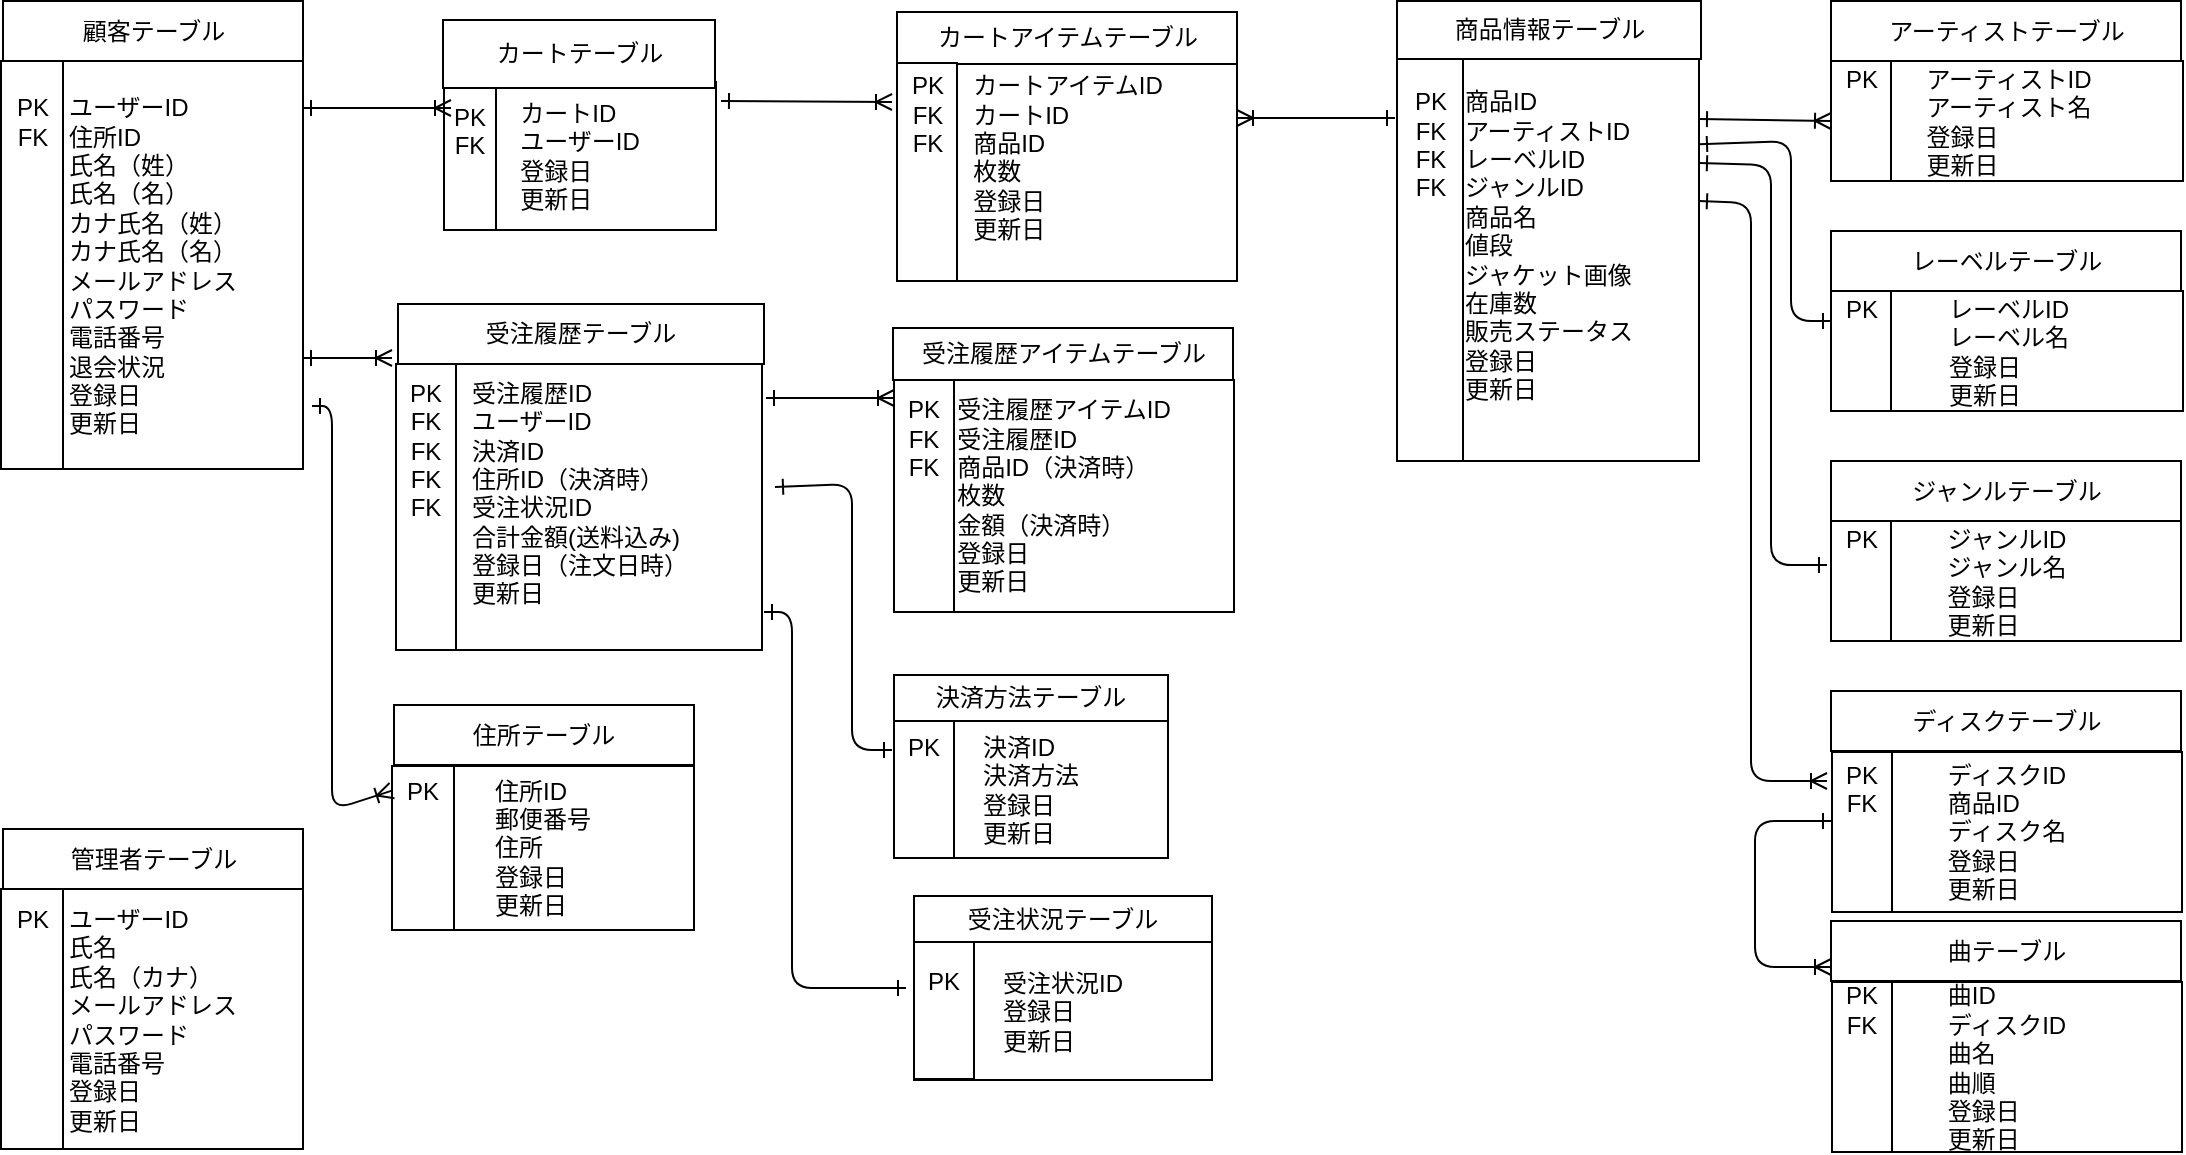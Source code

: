 <mxfile version="10.8.9" type="device"><diagram id="9HzOV99sbGpK2QkFCzHM" name="Page-1"><mxGraphModel dx="918" dy="567" grid="1" gridSize="10" guides="1" tooltips="1" connect="1" arrows="1" fold="1" page="1" pageScale="1" pageWidth="1169" pageHeight="1654" math="0" shadow="0"><root><mxCell id="0"/><mxCell id="1" parent="0"/><mxCell id="zAHjtWlZQyIeR0759i_x-7" value="&lt;span&gt;顧客テーブル&lt;/span&gt;" style="rounded=0;whiteSpace=wrap;html=1;" parent="1" vertex="1"><mxGeometry x="5.5" y="65.5" width="150" height="30" as="geometry"/></mxCell><mxCell id="zAHjtWlZQyIeR0759i_x-16" value="&lt;div style=&quot;text-align: left&quot;&gt;&lt;span&gt;カートID&lt;/span&gt;&lt;/div&gt;&lt;div style=&quot;text-align: left&quot;&gt;&lt;span&gt;ユーザーID&lt;/span&gt;&lt;/div&gt;&lt;div style=&quot;text-align: left&quot;&gt;&lt;span&gt;登録日&lt;/span&gt;&lt;/div&gt;&lt;div style=&quot;text-align: left&quot;&gt;&lt;span&gt;更新日&lt;/span&gt;&lt;/div&gt;" style="rounded=0;whiteSpace=wrap;html=1;" parent="1" vertex="1"><mxGeometry x="226" y="106" width="136" height="74" as="geometry"/></mxCell><mxCell id="zAHjtWlZQyIeR0759i_x-17" value="カートテーブル" style="rounded=0;whiteSpace=wrap;html=1;" parent="1" vertex="1"><mxGeometry x="225.5" y="75" width="136" height="34" as="geometry"/></mxCell><mxCell id="zAHjtWlZQyIeR0759i_x-18" value="&lt;div style=&quot;text-align: left&quot;&gt;受注履歴ID&lt;span&gt;&lt;br&gt;&lt;/span&gt;&lt;/div&gt;&lt;div style=&quot;text-align: left&quot;&gt;&lt;span&gt;ユーザーID&lt;/span&gt;&lt;/div&gt;&lt;div style=&quot;text-align: left&quot;&gt;決済ID&lt;span&gt;&lt;br&gt;&lt;/span&gt;&lt;/div&gt;&lt;span&gt;&lt;div style=&quot;text-align: left&quot;&gt;&lt;span&gt;住所ID&lt;/span&gt;&lt;span&gt;（決済時）&lt;/span&gt;&lt;/div&gt;&lt;div style=&quot;text-align: left&quot;&gt;受注状況ID&lt;span&gt;&lt;br&gt;&lt;/span&gt;&lt;/div&gt;&lt;/span&gt;&lt;span&gt;&lt;div style=&quot;text-align: left&quot;&gt;&lt;span&gt;合計金額(送料込み)&lt;/span&gt;&lt;/div&gt;&lt;div style=&quot;text-align: left&quot;&gt;&lt;span&gt;登録日（注文日時&lt;/span&gt;&lt;span&gt;）&lt;/span&gt;&lt;/div&gt;&lt;div style=&quot;text-align: left&quot;&gt;&lt;span&gt;更新日&lt;/span&gt;&lt;/div&gt;&lt;div style=&quot;text-align: left&quot;&gt;&lt;br&gt;&lt;/div&gt;&lt;/span&gt;" style="rounded=0;whiteSpace=wrap;html=1;" parent="1" vertex="1"><mxGeometry x="203" y="247" width="182" height="143" as="geometry"/></mxCell><mxCell id="zAHjtWlZQyIeR0759i_x-19" value="受注履歴テーブル" style="rounded=0;whiteSpace=wrap;html=1;" parent="1" vertex="1"><mxGeometry x="203" y="217" width="183" height="30" as="geometry"/></mxCell><mxCell id="zAHjtWlZQyIeR0759i_x-20" value="&lt;div style=&quot;text-align: left&quot;&gt;&lt;span&gt;カートアイテムID&lt;/span&gt;&lt;/div&gt;&lt;div style=&quot;text-align: left&quot;&gt;&lt;span&gt;カートID&lt;/span&gt;&lt;br&gt;&lt;/div&gt;&lt;div style=&quot;text-align: left&quot;&gt;&lt;span&gt;商品ID&lt;/span&gt;&lt;/div&gt;&lt;div style=&quot;text-align: left&quot;&gt;&lt;span&gt;枚数&lt;/span&gt;&lt;/div&gt;&lt;div style=&quot;text-align: left&quot;&gt;&lt;span&gt;登録日&lt;/span&gt;&lt;/div&gt;&lt;div style=&quot;text-align: left&quot;&gt;&lt;span&gt;更新日&lt;/span&gt;&lt;/div&gt;&lt;div style=&quot;text-align: left&quot;&gt;&lt;span&gt;&lt;br&gt;&lt;/span&gt;&lt;/div&gt;" style="rounded=0;whiteSpace=wrap;html=1;" parent="1" vertex="1"><mxGeometry x="452.5" y="96.5" width="170" height="109" as="geometry"/></mxCell><mxCell id="zAHjtWlZQyIeR0759i_x-21" value="カートアイテムテーブル" style="rounded=0;whiteSpace=wrap;html=1;" parent="1" vertex="1"><mxGeometry x="452.5" y="71" width="170" height="26" as="geometry"/></mxCell><mxCell id="zAHjtWlZQyIeR0759i_x-36" value="" style="edgeStyle=entityRelationEdgeStyle;fontSize=12;html=1;endArrow=ERoneToMany;startArrow=ERone;startFill=0;" parent="1" edge="1"><mxGeometry width="100" height="100" relative="1" as="geometry"><mxPoint x="155.5" y="244" as="sourcePoint"/><mxPoint x="200" y="244" as="targetPoint"/></mxGeometry></mxCell><mxCell id="cESh58u5dS3Z2Cdzatrf-12" value="&lt;div style=&quot;text-align: left&quot;&gt;&lt;span&gt;ユーザーID&lt;/span&gt;&lt;/div&gt;&lt;div style=&quot;text-align: left&quot;&gt;住所ID&lt;span&gt;&lt;br&gt;&lt;/span&gt;&lt;/div&gt;&lt;div style=&quot;text-align: left&quot;&gt;&lt;span&gt;氏名（姓）&lt;/span&gt;&lt;/div&gt;&lt;div style=&quot;text-align: left&quot;&gt;&lt;span&gt;氏名（名）&lt;/span&gt;&lt;/div&gt;&lt;div style=&quot;text-align: left&quot;&gt;&lt;span&gt;カナ氏名（姓）&lt;/span&gt;&lt;/div&gt;&lt;div style=&quot;text-align: left&quot;&gt;カナ氏名（名）&lt;/div&gt;&lt;div style=&quot;text-align: left&quot;&gt;&lt;span&gt;メールアドレス&lt;/span&gt;&lt;/div&gt;&lt;div style=&quot;text-align: left&quot;&gt;&lt;span&gt;パスワード&lt;/span&gt;&lt;/div&gt;&lt;div style=&quot;text-align: left&quot;&gt;&lt;span&gt;電話番号&lt;/span&gt;&lt;/div&gt;&lt;div style=&quot;text-align: left&quot;&gt;退会状況&lt;span&gt;&lt;br&gt;&lt;/span&gt;&lt;/div&gt;&lt;div style=&quot;text-align: left&quot;&gt;&lt;span&gt;登録日&lt;/span&gt;&lt;/div&gt;&lt;div style=&quot;text-align: left&quot;&gt;&lt;span&gt;更新日&lt;/span&gt;&lt;/div&gt;" style="rounded=0;whiteSpace=wrap;html=1;" parent="1" vertex="1"><mxGeometry x="4.5" y="95.5" width="151" height="204" as="geometry"/></mxCell><mxCell id="cESh58u5dS3Z2Cdzatrf-13" value="PK&lt;br&gt;FK&lt;br&gt;&lt;br&gt;&lt;br&gt;&lt;br&gt;&lt;br&gt;&lt;br&gt;&lt;br&gt;&lt;br&gt;&lt;br&gt;&lt;br&gt;&lt;br&gt;" style="rounded=0;whiteSpace=wrap;html=1;" parent="1" vertex="1"><mxGeometry x="4.5" y="95.5" width="31" height="204" as="geometry"/></mxCell><mxCell id="cESh58u5dS3Z2Cdzatrf-15" value="PK&lt;br&gt;FK&lt;br&gt;&lt;br&gt;&lt;br&gt;" style="rounded=0;whiteSpace=wrap;html=1;" parent="1" vertex="1"><mxGeometry x="226" y="109" width="26" height="71" as="geometry"/></mxCell><mxCell id="cESh58u5dS3Z2Cdzatrf-19" value="PK&lt;br&gt;FK&lt;br&gt;FK&lt;br&gt;&lt;br&gt;&lt;br&gt;&lt;br&gt;&lt;br&gt;" style="rounded=0;whiteSpace=wrap;html=1;" parent="1" vertex="1"><mxGeometry x="452.5" y="96.5" width="30" height="109" as="geometry"/></mxCell><mxCell id="cESh58u5dS3Z2Cdzatrf-21" value="&lt;span&gt;商品情報テーブル&lt;/span&gt;" style="rounded=0;whiteSpace=wrap;html=1;" parent="1" vertex="1"><mxGeometry x="702.5" y="65.5" width="152" height="29" as="geometry"/></mxCell><mxCell id="cESh58u5dS3Z2Cdzatrf-22" value="&lt;div style=&quot;text-align: left&quot;&gt;商品ID&lt;/div&gt;&lt;div style=&quot;text-align: left&quot;&gt;&lt;span&gt;アーティストID&lt;/span&gt;&lt;br&gt;&lt;/div&gt;&lt;div style=&quot;text-align: left&quot;&gt;レーベルID&lt;/div&gt;&lt;div style=&quot;text-align: left&quot;&gt;ジャンルID&lt;/div&gt;&lt;div style=&quot;text-align: left&quot;&gt;商品名&lt;/div&gt;&lt;div style=&quot;text-align: left&quot;&gt;値段&lt;br&gt;&lt;/div&gt;&lt;div style=&quot;text-align: left&quot;&gt;ジャケット画像&lt;br&gt;&lt;/div&gt;&lt;div style=&quot;text-align: left&quot;&gt;在庫数&lt;/div&gt;&lt;div style=&quot;text-align: left&quot;&gt;販売ステータス&lt;/div&gt;&lt;div style=&quot;text-align: left&quot;&gt;登録日&lt;/div&gt;&lt;div style=&quot;text-align: left&quot;&gt;更新日&lt;/div&gt;&lt;div style=&quot;text-align: left&quot;&gt;&lt;br&gt;&lt;/div&gt;" style="rounded=0;whiteSpace=wrap;html=1;" parent="1" vertex="1"><mxGeometry x="702.5" y="94.5" width="151" height="201" as="geometry"/></mxCell><mxCell id="cESh58u5dS3Z2Cdzatrf-23" value="PK&lt;br&gt;FK&lt;br&gt;FK&lt;br&gt;FK&lt;br&gt;&lt;br&gt;&lt;br&gt;&lt;br&gt;&lt;br&gt;&lt;br&gt;&lt;br&gt;&lt;br&gt;&lt;br&gt;" style="rounded=0;whiteSpace=wrap;html=1;" parent="1" vertex="1"><mxGeometry x="702.5" y="94.5" width="33" height="201" as="geometry"/></mxCell><mxCell id="cESh58u5dS3Z2Cdzatrf-24" value="" style="endArrow=ERoneToMany;html=1;endFill=0;startArrow=ERone;startFill=0;" parent="1" edge="1"><mxGeometry width="50" height="50" relative="1" as="geometry"><mxPoint x="364.5" y="115.5" as="sourcePoint"/><mxPoint x="450" y="116" as="targetPoint"/><Array as="points"/></mxGeometry></mxCell><mxCell id="cESh58u5dS3Z2Cdzatrf-25" value="" style="endArrow=ERoneToMany;html=1;endFill=0;startArrow=ERone;startFill=0;" parent="1" edge="1"><mxGeometry width="50" height="50" relative="1" as="geometry"><mxPoint x="155.5" y="119" as="sourcePoint"/><mxPoint x="229.5" y="119" as="targetPoint"/><Array as="points"/></mxGeometry></mxCell><mxCell id="cESh58u5dS3Z2Cdzatrf-26" value="" style="endArrow=ERoneToMany;html=1;endFill=0;startArrow=ERone;startFill=0;" parent="1" edge="1"><mxGeometry width="50" height="50" relative="1" as="geometry"><mxPoint x="701.5" y="124" as="sourcePoint"/><mxPoint x="622.5" y="124" as="targetPoint"/><Array as="points"/></mxGeometry></mxCell><mxCell id="1i3gr1VFad1npUH-NVP_-1" value="&lt;span&gt;管理者テーブル&lt;/span&gt;" style="rounded=0;whiteSpace=wrap;html=1;" parent="1" vertex="1"><mxGeometry x="5.5" y="479.5" width="150" height="30" as="geometry"/></mxCell><mxCell id="1i3gr1VFad1npUH-NVP_-2" value="&lt;div style=&quot;text-align: left&quot;&gt;&lt;span&gt;ユーザーID&lt;/span&gt;&lt;/div&gt;&lt;div style=&quot;text-align: left&quot;&gt;&lt;span&gt;氏名&lt;/span&gt;&lt;/div&gt;&lt;div style=&quot;text-align: left&quot;&gt;&lt;span&gt;氏名（カナ）&lt;/span&gt;&lt;/div&gt;&lt;div style=&quot;text-align: left&quot;&gt;&lt;span&gt;メールアドレス&lt;/span&gt;&lt;/div&gt;&lt;div style=&quot;text-align: left&quot;&gt;&lt;span&gt;パスワード&lt;/span&gt;&lt;/div&gt;&lt;div style=&quot;text-align: left&quot;&gt;&lt;span&gt;電話番号&lt;/span&gt;&lt;/div&gt;&lt;div style=&quot;text-align: left&quot;&gt;&lt;span&gt;登録日&lt;/span&gt;&lt;/div&gt;&lt;div style=&quot;text-align: left&quot;&gt;&lt;span&gt;更新日&lt;/span&gt;&lt;/div&gt;" style="rounded=0;whiteSpace=wrap;html=1;" parent="1" vertex="1"><mxGeometry x="4.5" y="509.5" width="151" height="130" as="geometry"/></mxCell><mxCell id="1i3gr1VFad1npUH-NVP_-3" value="PK&lt;br&gt;&lt;br&gt;&lt;br&gt;&lt;br&gt;&lt;br&gt;&lt;br&gt;&lt;br&gt;&lt;br&gt;" style="rounded=0;whiteSpace=wrap;html=1;" parent="1" vertex="1"><mxGeometry x="4.5" y="509.5" width="31" height="130" as="geometry"/></mxCell><mxCell id="1i3gr1VFad1npUH-NVP_-5" value="PK&lt;br&gt;FK&lt;br&gt;FK&lt;br&gt;FK&lt;br&gt;FK&lt;br&gt;&lt;br&gt;&lt;br&gt;&lt;br&gt;&lt;br&gt;" style="rounded=0;whiteSpace=wrap;html=1;" parent="1" vertex="1"><mxGeometry x="202" y="247" width="30" height="143" as="geometry"/></mxCell><mxCell id="1i3gr1VFad1npUH-NVP_-6" value="&lt;div style=&quot;text-align: left&quot;&gt;&lt;span&gt;アーティストID&lt;/span&gt;&lt;/div&gt;&lt;span&gt;&lt;div style=&quot;text-align: left&quot;&gt;アーティスト名&lt;/div&gt;&lt;div style=&quot;text-align: left&quot;&gt;登録日&lt;/div&gt;&lt;div style=&quot;text-align: left&quot;&gt;更新日&lt;/div&gt;&lt;/span&gt;" style="rounded=0;whiteSpace=wrap;html=1;" parent="1" vertex="1"><mxGeometry x="920.5" y="95.5" width="175" height="60" as="geometry"/></mxCell><mxCell id="1i3gr1VFad1npUH-NVP_-7" value="アーティストテーブル" style="rounded=0;whiteSpace=wrap;html=1;" parent="1" vertex="1"><mxGeometry x="919.5" y="65.5" width="175" height="30" as="geometry"/></mxCell><mxCell id="1i3gr1VFad1npUH-NVP_-8" value="&lt;br&gt;PK&lt;br&gt;&lt;br&gt;&lt;br&gt;&lt;br&gt;&lt;br&gt;" style="rounded=0;whiteSpace=wrap;html=1;" parent="1" vertex="1"><mxGeometry x="919.5" y="95.5" width="30" height="60" as="geometry"/></mxCell><mxCell id="1i3gr1VFad1npUH-NVP_-9" value="&lt;div style=&quot;text-align: left&quot;&gt;&lt;span&gt;レーベルID&lt;/span&gt;&lt;/div&gt;&lt;span&gt;&lt;div style=&quot;text-align: left&quot;&gt;レーベル名&lt;/div&gt;&lt;div style=&quot;text-align: left&quot;&gt;登録日&lt;/div&gt;&lt;div style=&quot;text-align: left&quot;&gt;更新日&lt;/div&gt;&lt;/span&gt;" style="rounded=0;whiteSpace=wrap;html=1;" parent="1" vertex="1"><mxGeometry x="920.5" y="210.5" width="175" height="60" as="geometry"/></mxCell><mxCell id="1i3gr1VFad1npUH-NVP_-10" value="レーベルテーブル" style="rounded=0;whiteSpace=wrap;html=1;" parent="1" vertex="1"><mxGeometry x="919.5" y="180.5" width="175" height="30" as="geometry"/></mxCell><mxCell id="1i3gr1VFad1npUH-NVP_-11" value="PK&lt;br&gt;&lt;br&gt;&lt;br&gt;&lt;br&gt;" style="rounded=0;whiteSpace=wrap;html=1;" parent="1" vertex="1"><mxGeometry x="919.5" y="210.5" width="30" height="60" as="geometry"/></mxCell><mxCell id="1i3gr1VFad1npUH-NVP_-12" value="&lt;div style=&quot;text-align: left&quot;&gt;&lt;span&gt;ジャンルID&lt;/span&gt;&lt;/div&gt;&lt;span&gt;&lt;div style=&quot;text-align: left&quot;&gt;ジャンル名&lt;/div&gt;&lt;div style=&quot;text-align: left&quot;&gt;登録日&lt;/div&gt;&lt;div style=&quot;text-align: left&quot;&gt;更新日&lt;/div&gt;&lt;/span&gt;" style="rounded=0;whiteSpace=wrap;html=1;" parent="1" vertex="1"><mxGeometry x="919.5" y="325.5" width="175" height="60" as="geometry"/></mxCell><mxCell id="1i3gr1VFad1npUH-NVP_-13" value="ジャンルテーブル" style="rounded=0;whiteSpace=wrap;html=1;" parent="1" vertex="1"><mxGeometry x="919.5" y="295.5" width="175" height="30" as="geometry"/></mxCell><mxCell id="1i3gr1VFad1npUH-NVP_-14" value="PK&lt;br&gt;&lt;br&gt;&lt;br&gt;&lt;br&gt;" style="rounded=0;whiteSpace=wrap;html=1;" parent="1" vertex="1"><mxGeometry x="919.5" y="325.5" width="30" height="60" as="geometry"/></mxCell><mxCell id="1i3gr1VFad1npUH-NVP_-17" value="&lt;div style=&quot;text-align: left&quot;&gt;&lt;span&gt;曲ID&lt;/span&gt;&lt;/div&gt;&lt;div style=&quot;text-align: left&quot;&gt;&lt;span&gt;ディスクID&lt;/span&gt;&lt;/div&gt;&lt;span&gt;&lt;div style=&quot;text-align: left&quot;&gt;曲名&lt;/div&gt;&lt;div style=&quot;text-align: left&quot;&gt;曲順&lt;/div&gt;&lt;div style=&quot;text-align: left&quot;&gt;登録日&lt;/div&gt;&lt;div style=&quot;text-align: left&quot;&gt;更新日&lt;/div&gt;&lt;/span&gt;" style="rounded=0;whiteSpace=wrap;html=1;" parent="1" vertex="1"><mxGeometry x="920" y="556" width="175" height="85" as="geometry"/></mxCell><mxCell id="1i3gr1VFad1npUH-NVP_-18" value="曲テーブル" style="rounded=0;whiteSpace=wrap;html=1;" parent="1" vertex="1"><mxGeometry x="919.5" y="525.5" width="175" height="30" as="geometry"/></mxCell><mxCell id="1i3gr1VFad1npUH-NVP_-19" value="PK&lt;br&gt;FK&lt;br&gt;&lt;br&gt;&lt;br&gt;&lt;br&gt;&lt;br&gt;" style="rounded=0;whiteSpace=wrap;html=1;" parent="1" vertex="1"><mxGeometry x="920" y="556" width="30" height="85" as="geometry"/></mxCell><mxCell id="1i3gr1VFad1npUH-NVP_-23" value="&lt;div style=&quot;text-align: left&quot;&gt;&lt;span&gt;決済ID&lt;/span&gt;&lt;/div&gt;&lt;span&gt;&lt;div style=&quot;text-align: left&quot;&gt;決済方法&lt;/div&gt;&lt;div style=&quot;text-align: left&quot;&gt;登録日&lt;/div&gt;&lt;div style=&quot;text-align: left&quot;&gt;更新日&lt;/div&gt;&lt;/span&gt;" style="rounded=0;whiteSpace=wrap;html=1;" parent="1" vertex="1"><mxGeometry x="451" y="425" width="137" height="69" as="geometry"/></mxCell><mxCell id="1i3gr1VFad1npUH-NVP_-24" value="決済方法テーブル" style="rounded=0;whiteSpace=wrap;html=1;" parent="1" vertex="1"><mxGeometry x="465.5" y="328.5" width="137" height="30" as="geometry"/></mxCell><mxCell id="1i3gr1VFad1npUH-NVP_-25" value="PK&lt;br&gt;&lt;br&gt;&lt;br&gt;&lt;br&gt;" style="rounded=0;whiteSpace=wrap;html=1;" parent="1" vertex="1"><mxGeometry x="451" y="425" width="30" height="69" as="geometry"/></mxCell><mxCell id="1i3gr1VFad1npUH-NVP_-26" value="" style="endArrow=ERoneToMany;html=1;endFill=0;startArrow=ERone;startFill=0;" parent="1" edge="1"><mxGeometry width="50" height="50" relative="1" as="geometry"><mxPoint x="387" y="264" as="sourcePoint"/><mxPoint x="451" y="264" as="targetPoint"/><Array as="points"/></mxGeometry></mxCell><mxCell id="1i3gr1VFad1npUH-NVP_-27" value="" style="endArrow=ERoneToMany;html=1;endFill=0;entryX=0;entryY=0.5;entryDx=0;entryDy=0;startArrow=ERone;startFill=0;" parent="1" target="1i3gr1VFad1npUH-NVP_-8" edge="1"><mxGeometry width="50" height="50" relative="1" as="geometry"><mxPoint x="853.5" y="124.5" as="sourcePoint"/><mxPoint x="913.5" y="124" as="targetPoint"/><Array as="points"/></mxGeometry></mxCell><mxCell id="1i3gr1VFad1npUH-NVP_-28" value="" style="endArrow=ERone;html=1;endFill=0;entryX=0;entryY=0.25;entryDx=0;entryDy=0;exitX=1;exitY=0.212;exitDx=0;exitDy=0;exitPerimeter=0;startArrow=ERone;startFill=0;" parent="1" source="cESh58u5dS3Z2Cdzatrf-22" target="1i3gr1VFad1npUH-NVP_-11" edge="1"><mxGeometry width="50" height="50" relative="1" as="geometry"><mxPoint x="859.5" y="135.5" as="sourcePoint"/><mxPoint x="929.5" y="135.5" as="targetPoint"/><Array as="points"><mxPoint x="899.5" y="135.5"/><mxPoint x="899.5" y="225.5"/></Array></mxGeometry></mxCell><mxCell id="1i3gr1VFad1npUH-NVP_-29" value="" style="endArrow=ERone;html=1;endFill=0;entryX=-0.067;entryY=0.367;entryDx=0;entryDy=0;exitX=1;exitY=0.212;exitDx=0;exitDy=0;exitPerimeter=0;entryPerimeter=0;startArrow=ERone;startFill=0;" parent="1" target="1i3gr1VFad1npUH-NVP_-14" edge="1"><mxGeometry width="50" height="50" relative="1" as="geometry"><mxPoint x="853.5" y="146.5" as="sourcePoint"/><mxPoint x="919.5" y="237.5" as="targetPoint"/><Array as="points"><mxPoint x="889.5" y="147.5"/><mxPoint x="889.5" y="347.5"/></Array></mxGeometry></mxCell><mxCell id="1i3gr1VFad1npUH-NVP_-30" value="" style="endArrow=ERoneToMany;html=1;endFill=0;exitX=1;exitY=0.212;exitDx=0;exitDy=0;exitPerimeter=0;startArrow=ERone;startFill=0;" parent="1" edge="1"><mxGeometry width="50" height="50" relative="1" as="geometry"><mxPoint x="853.5" y="165.5" as="sourcePoint"/><mxPoint x="917.5" y="455.5" as="targetPoint"/><Array as="points"><mxPoint x="879.5" y="166.5"/><mxPoint x="879.5" y="455.5"/></Array></mxGeometry></mxCell><mxCell id="1i3gr1VFad1npUH-NVP_-32" value="&lt;div style=&quot;text-align: left&quot;&gt;&lt;span&gt;ディスクID&lt;/span&gt;&lt;/div&gt;&lt;div style=&quot;text-align: left&quot;&gt;&lt;span&gt;商品ID&lt;/span&gt;&lt;/div&gt;&lt;span&gt;&lt;div style=&quot;text-align: left&quot;&gt;ディスク名&lt;/div&gt;&lt;div style=&quot;text-align: left&quot;&gt;登録日&lt;/div&gt;&lt;div style=&quot;text-align: left&quot;&gt;更新日&lt;/div&gt;&lt;/span&gt;" style="rounded=0;whiteSpace=wrap;html=1;" parent="1" vertex="1"><mxGeometry x="920" y="441" width="175" height="80" as="geometry"/></mxCell><mxCell id="1i3gr1VFad1npUH-NVP_-33" value="ディスクテーブル" style="rounded=0;whiteSpace=wrap;html=1;" parent="1" vertex="1"><mxGeometry x="919.5" y="410.5" width="175" height="30" as="geometry"/></mxCell><mxCell id="1i3gr1VFad1npUH-NVP_-34" value="PK&lt;br&gt;FK&lt;br&gt;&lt;br&gt;&lt;br&gt;&lt;br&gt;" style="rounded=0;whiteSpace=wrap;html=1;" parent="1" vertex="1"><mxGeometry x="920" y="441" width="30" height="80" as="geometry"/></mxCell><mxCell id="1i3gr1VFad1npUH-NVP_-36" value="" style="edgeStyle=orthogonalEdgeStyle;fontSize=12;html=1;endArrow=ERoneToMany;startArrow=ERone;startFill=0;" parent="1" edge="1"><mxGeometry width="100" height="100" relative="1" as="geometry"><mxPoint x="919.5" y="475.5" as="sourcePoint"/><mxPoint x="919.5" y="548.5" as="targetPoint"/><Array as="points"><mxPoint x="881.5" y="475.5"/><mxPoint x="881.5" y="548.5"/><mxPoint x="919.5" y="548.5"/></Array></mxGeometry></mxCell><mxCell id="HsFA_aZ0sbRmpye5dkww-5" value="&lt;span&gt;住所テーブル&lt;/span&gt;" style="rounded=0;whiteSpace=wrap;html=1;" parent="1" vertex="1"><mxGeometry x="201" y="417.5" width="150" height="30" as="geometry"/></mxCell><mxCell id="HsFA_aZ0sbRmpye5dkww-6" value="&lt;div style=&quot;text-align: left&quot;&gt;&lt;span&gt;住所ID&lt;/span&gt;&lt;/div&gt;&lt;div style=&quot;text-align: left&quot;&gt;郵便番号&lt;/div&gt;&lt;div style=&quot;text-align: left&quot;&gt;住所&lt;/div&gt;&lt;div style=&quot;text-align: left&quot;&gt;登録日&lt;/div&gt;&lt;div style=&quot;text-align: left&quot;&gt;更新日&lt;/div&gt;" style="rounded=0;whiteSpace=wrap;html=1;" parent="1" vertex="1"><mxGeometry x="200" y="448" width="151" height="82" as="geometry"/></mxCell><mxCell id="HsFA_aZ0sbRmpye5dkww-7" value="PK&lt;br&gt;&lt;br&gt;&lt;br&gt;&lt;br&gt;&lt;br&gt;" style="rounded=0;whiteSpace=wrap;html=1;" parent="1" vertex="1"><mxGeometry x="200" y="448" width="31" height="82" as="geometry"/></mxCell><mxCell id="HsFA_aZ0sbRmpye5dkww-9" value="&lt;div style=&quot;text-align: left&quot;&gt;&lt;span&gt;受注履歴アイテムID&lt;/span&gt;&lt;br&gt;&lt;/div&gt;&lt;div style=&quot;text-align: left&quot;&gt;受注履歴ID&lt;br&gt;&lt;/div&gt;&lt;div style=&quot;text-align: left&quot;&gt;&lt;span&gt;商品ID（決済時）&lt;/span&gt;&lt;br&gt;&lt;/div&gt;&lt;div style=&quot;text-align: left&quot;&gt;&lt;span&gt;枚数&lt;/span&gt;&lt;/div&gt;&lt;div style=&quot;text-align: left&quot;&gt;金額（決済時）&lt;span&gt;&lt;br&gt;&lt;/span&gt;&lt;/div&gt;&lt;div style=&quot;text-align: left&quot;&gt;&lt;span&gt;登録日&lt;/span&gt;&lt;/div&gt;&lt;div style=&quot;text-align: left&quot;&gt;&lt;span&gt;更新日&lt;/span&gt;&lt;/div&gt;" style="rounded=0;whiteSpace=wrap;html=1;" parent="1" vertex="1"><mxGeometry x="451" y="255" width="170" height="116" as="geometry"/></mxCell><mxCell id="HsFA_aZ0sbRmpye5dkww-10" value="受注履歴アイテムテーブル" style="rounded=0;whiteSpace=wrap;html=1;" parent="1" vertex="1"><mxGeometry x="450.5" y="229" width="170" height="26" as="geometry"/></mxCell><mxCell id="HsFA_aZ0sbRmpye5dkww-11" value="PK&lt;br&gt;FK&lt;br&gt;FK&lt;br&gt;&lt;br&gt;&lt;br&gt;&lt;br&gt;&lt;br&gt;" style="rounded=0;whiteSpace=wrap;html=1;" parent="1" vertex="1"><mxGeometry x="451" y="255" width="30" height="116" as="geometry"/></mxCell><mxCell id="HsFA_aZ0sbRmpye5dkww-13" value="&lt;span&gt;決済方法テーブル&lt;/span&gt;" style="rounded=0;whiteSpace=wrap;html=1;" parent="1" vertex="1"><mxGeometry x="451" y="402.5" width="137" height="23" as="geometry"/></mxCell><mxCell id="HsFA_aZ0sbRmpye5dkww-14" value="" style="endArrow=ERoneToMany;html=1;endFill=0;entryX=0;entryY=0.15;entryDx=0;entryDy=0;entryPerimeter=0;startArrow=ERone;startFill=0;" parent="1" target="HsFA_aZ0sbRmpye5dkww-7" edge="1"><mxGeometry width="50" height="50" relative="1" as="geometry"><mxPoint x="160" y="268" as="sourcePoint"/><mxPoint x="217.5" y="358.5" as="targetPoint"/><Array as="points"><mxPoint x="170" y="268"/><mxPoint x="170" y="470"/></Array></mxGeometry></mxCell><mxCell id="HsFA_aZ0sbRmpye5dkww-15" value="" style="endArrow=ERone;html=1;endFill=0;exitX=1;exitY=0.212;exitDx=0;exitDy=0;exitPerimeter=0;startArrow=ERone;startFill=0;" parent="1" edge="1"><mxGeometry width="50" height="50" relative="1" as="geometry"><mxPoint x="391.5" y="308.5" as="sourcePoint"/><mxPoint x="450" y="440" as="targetPoint"/><Array as="points"><mxPoint x="430" y="307"/><mxPoint x="430" y="440"/></Array></mxGeometry></mxCell><mxCell id="iHW47iASaPni0N88OCzW-2" value="&lt;div style=&quot;text-align: left&quot;&gt;&lt;span&gt;受注状況ID&lt;/span&gt;&lt;/div&gt;&lt;span&gt;&lt;div style=&quot;text-align: left&quot;&gt;登録日&lt;/div&gt;&lt;div style=&quot;text-align: left&quot;&gt;更新日&lt;/div&gt;&lt;/span&gt;" style="rounded=0;whiteSpace=wrap;html=1;" vertex="1" parent="1"><mxGeometry x="461" y="536" width="149" height="69" as="geometry"/></mxCell><mxCell id="iHW47iASaPni0N88OCzW-4" value="PK&lt;br&gt;&lt;br&gt;&lt;br&gt;" style="rounded=0;whiteSpace=wrap;html=1;" vertex="1" parent="1"><mxGeometry x="461" y="535.5" width="30" height="69" as="geometry"/></mxCell><mxCell id="iHW47iASaPni0N88OCzW-5" value="&lt;span&gt;受注状況テーブル&lt;/span&gt;" style="rounded=0;whiteSpace=wrap;html=1;" vertex="1" parent="1"><mxGeometry x="461" y="513" width="149" height="23" as="geometry"/></mxCell><mxCell id="iHW47iASaPni0N88OCzW-6" value="" style="endArrow=ERone;html=1;endFill=0;startArrow=ERone;startFill=0;" edge="1" parent="1"><mxGeometry width="50" height="50" relative="1" as="geometry"><mxPoint x="386" y="371" as="sourcePoint"/><mxPoint x="457" y="559" as="targetPoint"/><Array as="points"><mxPoint x="400" y="371"/><mxPoint x="400" y="559"/></Array></mxGeometry></mxCell></root></mxGraphModel></diagram></mxfile>